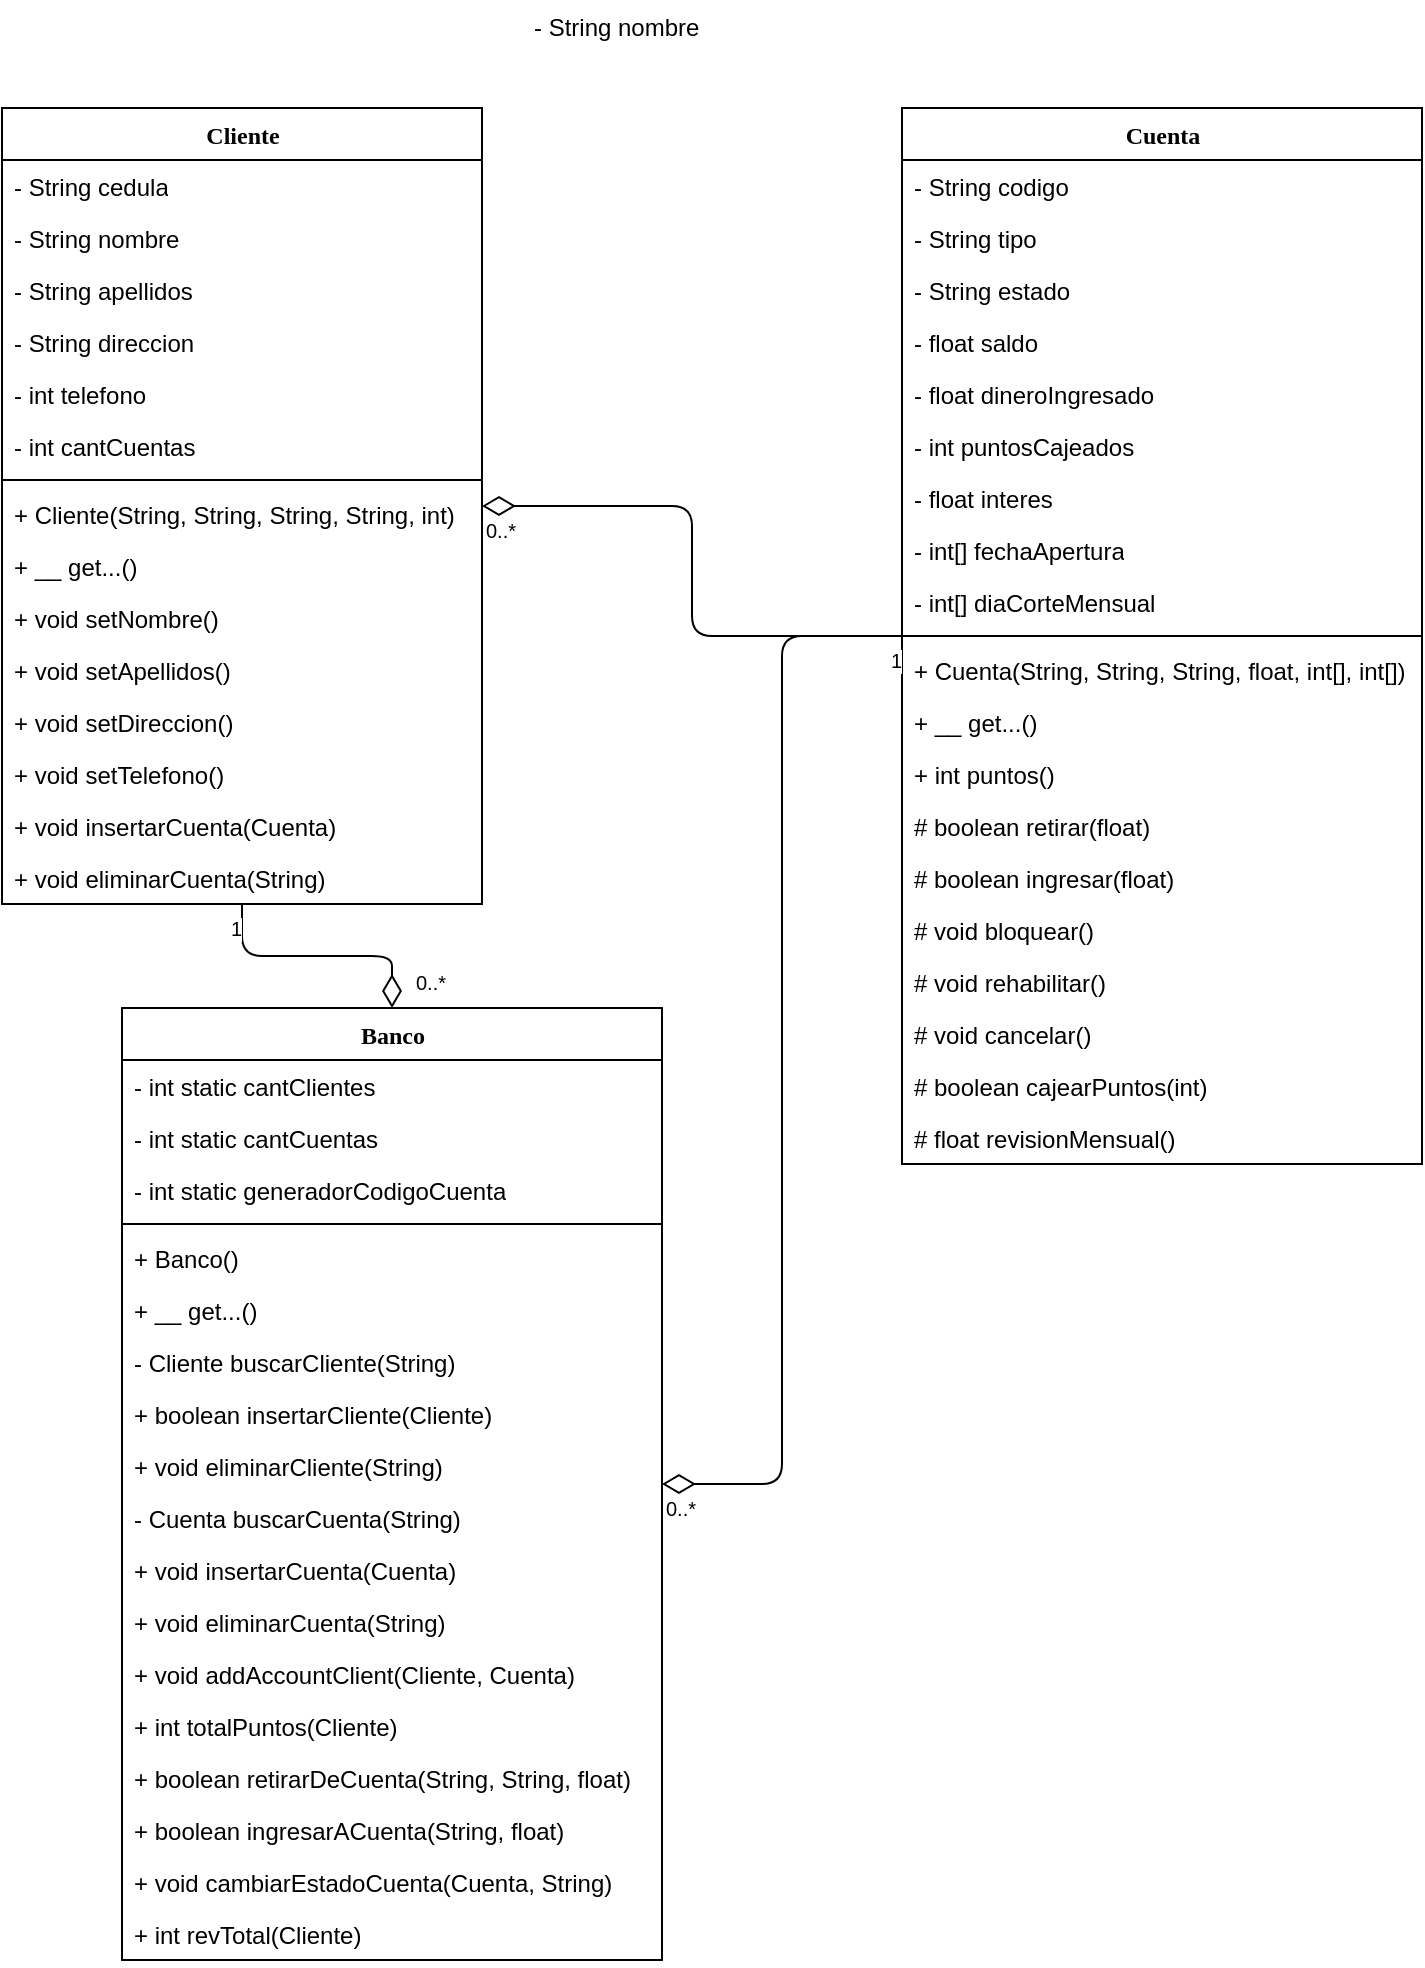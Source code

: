 <mxfile version="11.2.4" type="device" pages="1"><diagram name="Page-1" id="9f46799a-70d6-7492-0946-bef42562c5a5"><mxGraphModel dx="1355" dy="827" grid="1" gridSize="10" guides="1" tooltips="1" connect="1" arrows="1" fold="1" page="1" pageScale="1" pageWidth="1100" pageHeight="850" background="#ffffff" math="0" shadow="0"><root><mxCell id="0"/><mxCell id="1" parent="0"/><mxCell id="78961159f06e98e8-17" value="Cliente&lt;br&gt;" style="swimlane;html=1;fontStyle=1;align=center;verticalAlign=top;childLayout=stackLayout;horizontal=1;startSize=26;horizontalStack=0;resizeParent=1;resizeLast=0;collapsible=1;marginBottom=0;swimlaneFillColor=#ffffff;rounded=0;shadow=0;comic=0;labelBackgroundColor=none;strokeColor=#000000;strokeWidth=1;fillColor=none;fontFamily=Verdana;fontSize=12;fontColor=#000000;" parent="1" vertex="1"><mxGeometry x="160" y="84" width="240" height="398" as="geometry"><mxRectangle x="480" y="70.5" width="70" height="26" as="alternateBounds"/></mxGeometry></mxCell><mxCell id="78961159f06e98e8-21" value="- String cedula" style="text;html=1;strokeColor=none;fillColor=none;align=left;verticalAlign=top;spacingLeft=4;spacingRight=4;whiteSpace=wrap;overflow=hidden;rotatable=0;points=[[0,0.5],[1,0.5]];portConstraint=eastwest;" parent="78961159f06e98e8-17" vertex="1"><mxGeometry y="26" width="240" height="26" as="geometry"/></mxCell><mxCell id="WXeB4Uw4IoLeHOZF_pMm-1" value="- String nombre" style="text;html=1;strokeColor=none;fillColor=none;align=left;verticalAlign=top;spacingLeft=4;spacingRight=4;whiteSpace=wrap;overflow=hidden;rotatable=0;points=[[0,0.5],[1,0.5]];portConstraint=eastwest;" vertex="1" parent="78961159f06e98e8-17"><mxGeometry y="52" width="240" height="26" as="geometry"/></mxCell><mxCell id="78961159f06e98e8-24" value="- String apellidos" style="text;html=1;strokeColor=none;fillColor=none;align=left;verticalAlign=top;spacingLeft=4;spacingRight=4;whiteSpace=wrap;overflow=hidden;rotatable=0;points=[[0,0.5],[1,0.5]];portConstraint=eastwest;" parent="78961159f06e98e8-17" vertex="1"><mxGeometry y="78" width="240" height="26" as="geometry"/></mxCell><mxCell id="WXeB4Uw4IoLeHOZF_pMm-3" value="- String direccion" style="text;html=1;strokeColor=none;fillColor=none;align=left;verticalAlign=top;spacingLeft=4;spacingRight=4;whiteSpace=wrap;overflow=hidden;rotatable=0;points=[[0,0.5],[1,0.5]];portConstraint=eastwest;" vertex="1" parent="78961159f06e98e8-17"><mxGeometry y="104" width="240" height="26" as="geometry"/></mxCell><mxCell id="WXeB4Uw4IoLeHOZF_pMm-4" value="- int telefono" style="text;html=1;strokeColor=none;fillColor=none;align=left;verticalAlign=top;spacingLeft=4;spacingRight=4;whiteSpace=wrap;overflow=hidden;rotatable=0;points=[[0,0.5],[1,0.5]];portConstraint=eastwest;" vertex="1" parent="78961159f06e98e8-17"><mxGeometry y="130" width="240" height="26" as="geometry"/></mxCell><mxCell id="WXeB4Uw4IoLeHOZF_pMm-57" value="- int cantCuentas" style="text;html=1;strokeColor=none;fillColor=none;align=left;verticalAlign=top;spacingLeft=4;spacingRight=4;whiteSpace=wrap;overflow=hidden;rotatable=0;points=[[0,0.5],[1,0.5]];portConstraint=eastwest;" vertex="1" parent="78961159f06e98e8-17"><mxGeometry y="156" width="240" height="26" as="geometry"/></mxCell><mxCell id="78961159f06e98e8-19" value="" style="line;html=1;strokeWidth=1;fillColor=none;align=left;verticalAlign=middle;spacingTop=-1;spacingLeft=3;spacingRight=3;rotatable=0;labelPosition=right;points=[];portConstraint=eastwest;" parent="78961159f06e98e8-17" vertex="1"><mxGeometry y="182" width="240" height="8" as="geometry"/></mxCell><mxCell id="WXeB4Uw4IoLeHOZF_pMm-47" value="+ Cliente(String, String, String, String, int)" style="text;html=1;strokeColor=none;fillColor=none;align=left;verticalAlign=top;spacingLeft=4;spacingRight=4;whiteSpace=wrap;overflow=hidden;rotatable=0;points=[[0,0.5],[1,0.5]];portConstraint=eastwest;" vertex="1" parent="78961159f06e98e8-17"><mxGeometry y="190" width="240" height="26" as="geometry"/></mxCell><mxCell id="78961159f06e98e8-27" value="+ __ get...()" style="text;html=1;strokeColor=none;fillColor=none;align=left;verticalAlign=top;spacingLeft=4;spacingRight=4;whiteSpace=wrap;overflow=hidden;rotatable=0;points=[[0,0.5],[1,0.5]];portConstraint=eastwest;" parent="78961159f06e98e8-17" vertex="1"><mxGeometry y="216" width="240" height="26" as="geometry"/></mxCell><mxCell id="WXeB4Uw4IoLeHOZF_pMm-74" value="+ void setNombre()" style="text;html=1;strokeColor=none;fillColor=none;align=left;verticalAlign=top;spacingLeft=4;spacingRight=4;whiteSpace=wrap;overflow=hidden;rotatable=0;points=[[0,0.5],[1,0.5]];portConstraint=eastwest;" vertex="1" parent="78961159f06e98e8-17"><mxGeometry y="242" width="240" height="26" as="geometry"/></mxCell><mxCell id="WXeB4Uw4IoLeHOZF_pMm-75" value="+ void setApellidos()" style="text;html=1;strokeColor=none;fillColor=none;align=left;verticalAlign=top;spacingLeft=4;spacingRight=4;whiteSpace=wrap;overflow=hidden;rotatable=0;points=[[0,0.5],[1,0.5]];portConstraint=eastwest;" vertex="1" parent="78961159f06e98e8-17"><mxGeometry y="268" width="240" height="26" as="geometry"/></mxCell><mxCell id="WXeB4Uw4IoLeHOZF_pMm-71" value="+ void setDireccion()" style="text;html=1;strokeColor=none;fillColor=none;align=left;verticalAlign=top;spacingLeft=4;spacingRight=4;whiteSpace=wrap;overflow=hidden;rotatable=0;points=[[0,0.5],[1,0.5]];portConstraint=eastwest;" vertex="1" parent="78961159f06e98e8-17"><mxGeometry y="294" width="240" height="26" as="geometry"/></mxCell><mxCell id="WXeB4Uw4IoLeHOZF_pMm-72" value="+ void setTelefono()" style="text;html=1;strokeColor=none;fillColor=none;align=left;verticalAlign=top;spacingLeft=4;spacingRight=4;whiteSpace=wrap;overflow=hidden;rotatable=0;points=[[0,0.5],[1,0.5]];portConstraint=eastwest;" vertex="1" parent="78961159f06e98e8-17"><mxGeometry y="320" width="240" height="26" as="geometry"/></mxCell><mxCell id="WXeB4Uw4IoLeHOZF_pMm-79" value="+ void insertarCuenta(Cuenta)" style="text;html=1;strokeColor=none;fillColor=none;align=left;verticalAlign=top;spacingLeft=4;spacingRight=4;whiteSpace=wrap;overflow=hidden;rotatable=0;points=[[0,0.5],[1,0.5]];portConstraint=eastwest;" vertex="1" parent="78961159f06e98e8-17"><mxGeometry y="346" width="240" height="26" as="geometry"/></mxCell><mxCell id="WXeB4Uw4IoLeHOZF_pMm-81" value="+ void eliminarCuenta(String)" style="text;html=1;strokeColor=none;fillColor=none;align=left;verticalAlign=top;spacingLeft=4;spacingRight=4;whiteSpace=wrap;overflow=hidden;rotatable=0;points=[[0,0.5],[1,0.5]];portConstraint=eastwest;" vertex="1" parent="78961159f06e98e8-17"><mxGeometry y="372" width="240" height="26" as="geometry"/></mxCell><mxCell id="WXeB4Uw4IoLeHOZF_pMm-2" value="- String nombre" style="text;html=1;strokeColor=none;fillColor=none;align=left;verticalAlign=top;spacingLeft=4;spacingRight=4;whiteSpace=wrap;overflow=hidden;rotatable=0;points=[[0,0.5],[1,0.5]];portConstraint=eastwest;" vertex="1" parent="1"><mxGeometry x="420" y="30" width="160" height="26" as="geometry"/></mxCell><mxCell id="WXeB4Uw4IoLeHOZF_pMm-5" value="Cuenta" style="swimlane;html=1;fontStyle=1;align=center;verticalAlign=top;childLayout=stackLayout;horizontal=1;startSize=26;horizontalStack=0;resizeParent=1;resizeLast=0;collapsible=1;marginBottom=0;swimlaneFillColor=#ffffff;rounded=0;shadow=0;comic=0;labelBackgroundColor=none;strokeColor=#000000;strokeWidth=1;fillColor=none;fontFamily=Verdana;fontSize=12;fontColor=#000000;" vertex="1" parent="1"><mxGeometry x="610" y="84" width="260" height="528" as="geometry"><mxRectangle x="480" y="70.5" width="70" height="26" as="alternateBounds"/></mxGeometry></mxCell><mxCell id="WXeB4Uw4IoLeHOZF_pMm-7" value="- String codigo" style="text;html=1;strokeColor=none;fillColor=none;align=left;verticalAlign=top;spacingLeft=4;spacingRight=4;whiteSpace=wrap;overflow=hidden;rotatable=0;points=[[0,0.5],[1,0.5]];portConstraint=eastwest;" vertex="1" parent="WXeB4Uw4IoLeHOZF_pMm-5"><mxGeometry y="26" width="260" height="26" as="geometry"/></mxCell><mxCell id="WXeB4Uw4IoLeHOZF_pMm-6" value="- String tipo" style="text;html=1;strokeColor=none;fillColor=none;align=left;verticalAlign=top;spacingLeft=4;spacingRight=4;whiteSpace=wrap;overflow=hidden;rotatable=0;points=[[0,0.5],[1,0.5]];portConstraint=eastwest;" vertex="1" parent="WXeB4Uw4IoLeHOZF_pMm-5"><mxGeometry y="52" width="260" height="26" as="geometry"/></mxCell><mxCell id="WXeB4Uw4IoLeHOZF_pMm-13" value="- String estado" style="text;html=1;strokeColor=none;fillColor=none;align=left;verticalAlign=top;spacingLeft=4;spacingRight=4;whiteSpace=wrap;overflow=hidden;rotatable=0;points=[[0,0.5],[1,0.5]];portConstraint=eastwest;" vertex="1" parent="WXeB4Uw4IoLeHOZF_pMm-5"><mxGeometry y="78" width="260" height="26" as="geometry"/></mxCell><mxCell id="WXeB4Uw4IoLeHOZF_pMm-8" value="- float saldo" style="text;html=1;strokeColor=none;fillColor=none;align=left;verticalAlign=top;spacingLeft=4;spacingRight=4;whiteSpace=wrap;overflow=hidden;rotatable=0;points=[[0,0.5],[1,0.5]];portConstraint=eastwest;" vertex="1" parent="WXeB4Uw4IoLeHOZF_pMm-5"><mxGeometry y="104" width="260" height="26" as="geometry"/></mxCell><mxCell id="WXeB4Uw4IoLeHOZF_pMm-22" value="- float dineroIngresado" style="text;html=1;strokeColor=none;fillColor=none;align=left;verticalAlign=top;spacingLeft=4;spacingRight=4;whiteSpace=wrap;overflow=hidden;rotatable=0;points=[[0,0.5],[1,0.5]];portConstraint=eastwest;" vertex="1" parent="WXeB4Uw4IoLeHOZF_pMm-5"><mxGeometry y="130" width="260" height="26" as="geometry"/></mxCell><mxCell id="WXeB4Uw4IoLeHOZF_pMm-80" value="- int puntosCajeados" style="text;html=1;strokeColor=none;fillColor=none;align=left;verticalAlign=top;spacingLeft=4;spacingRight=4;whiteSpace=wrap;overflow=hidden;rotatable=0;points=[[0,0.5],[1,0.5]];portConstraint=eastwest;" vertex="1" parent="WXeB4Uw4IoLeHOZF_pMm-5"><mxGeometry y="156" width="260" height="26" as="geometry"/></mxCell><mxCell id="WXeB4Uw4IoLeHOZF_pMm-21" value="- float interes" style="text;html=1;strokeColor=none;fillColor=none;align=left;verticalAlign=top;spacingLeft=4;spacingRight=4;whiteSpace=wrap;overflow=hidden;rotatable=0;points=[[0,0.5],[1,0.5]];portConstraint=eastwest;" vertex="1" parent="WXeB4Uw4IoLeHOZF_pMm-5"><mxGeometry y="182" width="260" height="26" as="geometry"/></mxCell><mxCell id="WXeB4Uw4IoLeHOZF_pMm-14" value="- int[] fechaApertura" style="text;html=1;strokeColor=none;fillColor=none;align=left;verticalAlign=top;spacingLeft=4;spacingRight=4;whiteSpace=wrap;overflow=hidden;rotatable=0;points=[[0,0.5],[1,0.5]];portConstraint=eastwest;" vertex="1" parent="WXeB4Uw4IoLeHOZF_pMm-5"><mxGeometry y="208" width="260" height="26" as="geometry"/></mxCell><mxCell id="WXeB4Uw4IoLeHOZF_pMm-15" value="- int[] diaCorteMensual" style="text;html=1;strokeColor=none;fillColor=none;align=left;verticalAlign=top;spacingLeft=4;spacingRight=4;whiteSpace=wrap;overflow=hidden;rotatable=0;points=[[0,0.5],[1,0.5]];portConstraint=eastwest;" vertex="1" parent="WXeB4Uw4IoLeHOZF_pMm-5"><mxGeometry y="234" width="260" height="26" as="geometry"/></mxCell><mxCell id="WXeB4Uw4IoLeHOZF_pMm-11" value="" style="line;html=1;strokeWidth=1;fillColor=none;align=left;verticalAlign=middle;spacingTop=-1;spacingLeft=3;spacingRight=3;rotatable=0;labelPosition=right;points=[];portConstraint=eastwest;" vertex="1" parent="WXeB4Uw4IoLeHOZF_pMm-5"><mxGeometry y="260" width="260" height="8" as="geometry"/></mxCell><mxCell id="WXeB4Uw4IoLeHOZF_pMm-58" value="+ Cuenta(String, String, String, float, int[], int[])" style="text;html=1;strokeColor=none;fillColor=none;align=left;verticalAlign=top;spacingLeft=4;spacingRight=4;whiteSpace=wrap;overflow=hidden;rotatable=0;points=[[0,0.5],[1,0.5]];portConstraint=eastwest;" vertex="1" parent="WXeB4Uw4IoLeHOZF_pMm-5"><mxGeometry y="268" width="260" height="26" as="geometry"/></mxCell><mxCell id="WXeB4Uw4IoLeHOZF_pMm-34" value="+ __ get...()" style="text;html=1;strokeColor=none;fillColor=none;align=left;verticalAlign=top;spacingLeft=4;spacingRight=4;whiteSpace=wrap;overflow=hidden;rotatable=0;points=[[0,0.5],[1,0.5]];portConstraint=eastwest;" vertex="1" parent="WXeB4Uw4IoLeHOZF_pMm-5"><mxGeometry y="294" width="260" height="26" as="geometry"/></mxCell><mxCell id="WXeB4Uw4IoLeHOZF_pMm-52" value="+ int puntos()" style="text;html=1;strokeColor=none;fillColor=none;align=left;verticalAlign=top;spacingLeft=4;spacingRight=4;whiteSpace=wrap;overflow=hidden;rotatable=0;points=[[0,0.5],[1,0.5]];portConstraint=eastwest;" vertex="1" parent="WXeB4Uw4IoLeHOZF_pMm-5"><mxGeometry y="320" width="260" height="26" as="geometry"/></mxCell><mxCell id="WXeB4Uw4IoLeHOZF_pMm-63" value="# boolean retirar(float)" style="text;html=1;strokeColor=none;fillColor=none;align=left;verticalAlign=top;spacingLeft=4;spacingRight=4;whiteSpace=wrap;overflow=hidden;rotatable=0;points=[[0,0.5],[1,0.5]];portConstraint=eastwest;" vertex="1" parent="WXeB4Uw4IoLeHOZF_pMm-5"><mxGeometry y="346" width="260" height="26" as="geometry"/></mxCell><mxCell id="WXeB4Uw4IoLeHOZF_pMm-64" value="# boolean ingresar(float)" style="text;html=1;strokeColor=none;fillColor=none;align=left;verticalAlign=top;spacingLeft=4;spacingRight=4;whiteSpace=wrap;overflow=hidden;rotatable=0;points=[[0,0.5],[1,0.5]];portConstraint=eastwest;" vertex="1" parent="WXeB4Uw4IoLeHOZF_pMm-5"><mxGeometry y="372" width="260" height="26" as="geometry"/></mxCell><mxCell id="WXeB4Uw4IoLeHOZF_pMm-70" value="# void bloquear()" style="text;html=1;strokeColor=none;fillColor=none;align=left;verticalAlign=top;spacingLeft=4;spacingRight=4;whiteSpace=wrap;overflow=hidden;rotatable=0;points=[[0,0.5],[1,0.5]];portConstraint=eastwest;" vertex="1" parent="WXeB4Uw4IoLeHOZF_pMm-5"><mxGeometry y="398" width="260" height="26" as="geometry"/></mxCell><mxCell id="WXeB4Uw4IoLeHOZF_pMm-69" value="# void rehabilitar()" style="text;html=1;strokeColor=none;fillColor=none;align=left;verticalAlign=top;spacingLeft=4;spacingRight=4;whiteSpace=wrap;overflow=hidden;rotatable=0;points=[[0,0.5],[1,0.5]];portConstraint=eastwest;" vertex="1" parent="WXeB4Uw4IoLeHOZF_pMm-5"><mxGeometry y="424" width="260" height="26" as="geometry"/></mxCell><mxCell id="WXeB4Uw4IoLeHOZF_pMm-68" value="# void cancelar()" style="text;html=1;strokeColor=none;fillColor=none;align=left;verticalAlign=top;spacingLeft=4;spacingRight=4;whiteSpace=wrap;overflow=hidden;rotatable=0;points=[[0,0.5],[1,0.5]];portConstraint=eastwest;" vertex="1" parent="WXeB4Uw4IoLeHOZF_pMm-5"><mxGeometry y="450" width="260" height="26" as="geometry"/></mxCell><mxCell id="WXeB4Uw4IoLeHOZF_pMm-73" value="# boolean cajearPuntos(int)" style="text;html=1;strokeColor=none;fillColor=none;align=left;verticalAlign=top;spacingLeft=4;spacingRight=4;whiteSpace=wrap;overflow=hidden;rotatable=0;points=[[0,0.5],[1,0.5]];portConstraint=eastwest;" vertex="1" parent="WXeB4Uw4IoLeHOZF_pMm-5"><mxGeometry y="476" width="260" height="26" as="geometry"/></mxCell><mxCell id="WXeB4Uw4IoLeHOZF_pMm-84" value="# float revisionMensual()" style="text;html=1;strokeColor=none;fillColor=none;align=left;verticalAlign=top;spacingLeft=4;spacingRight=4;whiteSpace=wrap;overflow=hidden;rotatable=0;points=[[0,0.5],[1,0.5]];portConstraint=eastwest;" vertex="1" parent="WXeB4Uw4IoLeHOZF_pMm-5"><mxGeometry y="502" width="260" height="26" as="geometry"/></mxCell><mxCell id="WXeB4Uw4IoLeHOZF_pMm-24" value="Banco" style="swimlane;html=1;fontStyle=1;align=center;verticalAlign=top;childLayout=stackLayout;horizontal=1;startSize=26;horizontalStack=0;resizeParent=1;resizeLast=0;collapsible=1;marginBottom=0;swimlaneFillColor=#ffffff;rounded=0;shadow=0;comic=0;labelBackgroundColor=none;strokeColor=#000000;strokeWidth=1;fillColor=none;fontFamily=Verdana;fontSize=12;fontColor=#000000;" vertex="1" parent="1"><mxGeometry x="220" y="534" width="270" height="476" as="geometry"><mxRectangle x="480" y="70.5" width="70" height="26" as="alternateBounds"/></mxGeometry></mxCell><mxCell id="WXeB4Uw4IoLeHOZF_pMm-35" value="- int static cantClientes&lt;span style=&quot;font-family: &amp;#34;helvetica&amp;#34; , &amp;#34;arial&amp;#34; , sans-serif ; font-size: 0px ; white-space: nowrap&quot;&gt;%3CmxGraphModel%3E%3Croot%3E%3CmxCell%20id%3D%220%22%2F%3E%3CmxCell%20id%3D%221%22%20parent%3D%220%22%2F%3E%3CmxCell%20id%3D%222%22%20value%3D%22%2B%20void%20get...()%22%20style%3D%22text%3Bhtml%3D1%3BstrokeColor%3Dnone%3BfillColor%3Dnone%3Balign%3Dleft%3BverticalAlign%3Dtop%3BspacingLeft%3D4%3BspacingRight%3D4%3BwhiteSpace%3Dwrap%3Boverflow%3Dhidden%3Brotatable%3D0%3Bpoints%3D%5B%5B0%2C0.5%5D%2C%5B1%2C0.5%5D%5D%3BportConstraint%3Deastwest%3B%22%20vertex%3D%221%22%20parent%3D%221%22%3E%3CmxGeometry%20x%3D%22170%22%20y%3D%22248%22%20width%3D%22230%22%20height%3D%2226%22%20as%3D%22geometry%22%2F%3E%3C%2FmxCell%3E%3C%2Froot%3E%3C%2FmxGraphModel%3E&lt;/span&gt;" style="text;html=1;strokeColor=none;fillColor=none;align=left;verticalAlign=top;spacingLeft=4;spacingRight=4;whiteSpace=wrap;overflow=hidden;rotatable=0;points=[[0,0.5],[1,0.5]];portConstraint=eastwest;" vertex="1" parent="WXeB4Uw4IoLeHOZF_pMm-24"><mxGeometry y="26" width="270" height="26" as="geometry"/></mxCell><mxCell id="WXeB4Uw4IoLeHOZF_pMm-50" value="- int static cantCuentas&lt;span style=&quot;font-family: &amp;#34;helvetica&amp;#34; , &amp;#34;arial&amp;#34; , sans-serif ; font-size: 0px ; white-space: nowrap&quot;&gt;CmxGraphModel%3E%3Croot%3E%3CmxCell%20id%3D%220%22%2F%3E%3CmxCell%20id%3D%221%22%20parent%3D%220%22%2F%3E%3CmxCell%20id%3D%222%22%20value%3D%22%2B%20void%20get...()%22%20style%3D%22text%3Bhtml%3D1%3BstrokeColor%3Dnone%3BfillColor%3Dnone%3Balign%3Dleft%3BverticalAlign%3Dtop%3BspacingLeft%3D4%3BspacingRight%3D4%3BwhiteSpace%3Dwrap%3Boverflow%3Dhidden%3Brotatable%3D0%3Bpoints%3D%5B%5B0%2C0.5%5D%2C%5B1%2C0.5%5D%5D%3BportConstraint%3Deastwest%3B%22%20vertex%3D%221%22%20parent%3D%221%22%3E%3CmxGeometry%20x%3D%22170%22%20y%3D%22248%22%20width%3D%22230%22%20height%3D%2226%22%20as%3D%22geometry%22%2F%3E%3C%2FmxCell%3E%3C%2Froot%3E%3C%2FmxGraphModel&lt;/span&gt;" style="text;html=1;strokeColor=none;fillColor=none;align=left;verticalAlign=top;spacingLeft=4;spacingRight=4;whiteSpace=wrap;overflow=hidden;rotatable=0;points=[[0,0.5],[1,0.5]];portConstraint=eastwest;" vertex="1" parent="WXeB4Uw4IoLeHOZF_pMm-24"><mxGeometry y="52" width="270" height="26" as="geometry"/></mxCell><mxCell id="WXeB4Uw4IoLeHOZF_pMm-59" value="- int static generadorCodigoCuenta&lt;span style=&quot;font-family: &amp;#34;helvetica&amp;#34; , &amp;#34;arial&amp;#34; , sans-serif ; font-size: 0px ; white-space: nowrap&quot;&gt;%3E%3Croot%3E%3CmxCell%20id%3D%220%22%2F%3E%3CmxCell%20id%3D%221%22%20parent%3D%220%22%2F%3E%3CmxCell%20id%3D%222%22%20value%3D%22%2B%20void%20get...()%22%20style%3D%22text%3Bhtml%3D1%3BstrokeColor%3Dnone%3BfillColor%3Dnone%3Balign%3Dleft%3BverticalAlign%3Dtop%3BspacingLeft%3D4%3BspacingRight%3D4%3BwhiteSpace%3Dwrap%3Boverflow%3Dhidden%3Brotatable%3D0%3Bpoints%3D%5B%5B0%2C0.5%5D%2C%5B1%2C0.5%5D%5D%3BportConstraint%3Deastwest%3B%22%20vertex%3D%221%22%20parent%3D%221%22%3E%3CmxGeometry%20x%3D%22170%22%20y%3D%22248%22%20width%3D%22230%22%20height%3D%2226%22%20as%3D%22geometry%22%2F%3E%3C%2FmxCell%3E%3C%2Froot%3E%3C%2FmxGraphMode&lt;/span&gt;" style="text;html=1;strokeColor=none;fillColor=none;align=left;verticalAlign=top;spacingLeft=4;spacingRight=4;whiteSpace=wrap;overflow=hidden;rotatable=0;points=[[0,0.5],[1,0.5]];portConstraint=eastwest;" vertex="1" parent="WXeB4Uw4IoLeHOZF_pMm-24"><mxGeometry y="78" width="270" height="26" as="geometry"/></mxCell><mxCell id="WXeB4Uw4IoLeHOZF_pMm-30" value="" style="line;html=1;strokeWidth=1;fillColor=none;align=left;verticalAlign=middle;spacingTop=-1;spacingLeft=3;spacingRight=3;rotatable=0;labelPosition=right;points=[];portConstraint=eastwest;" vertex="1" parent="WXeB4Uw4IoLeHOZF_pMm-24"><mxGeometry y="104" width="270" height="8" as="geometry"/></mxCell><mxCell id="WXeB4Uw4IoLeHOZF_pMm-76" value="+ Banco()" style="text;html=1;strokeColor=none;fillColor=none;align=left;verticalAlign=top;spacingLeft=4;spacingRight=4;whiteSpace=wrap;overflow=hidden;rotatable=0;points=[[0,0.5],[1,0.5]];portConstraint=eastwest;" vertex="1" parent="WXeB4Uw4IoLeHOZF_pMm-24"><mxGeometry y="112" width="270" height="26" as="geometry"/></mxCell><mxCell id="WXeB4Uw4IoLeHOZF_pMm-85" value="+ __ get...()" style="text;html=1;strokeColor=none;fillColor=none;align=left;verticalAlign=top;spacingLeft=4;spacingRight=4;whiteSpace=wrap;overflow=hidden;rotatable=0;points=[[0,0.5],[1,0.5]];portConstraint=eastwest;" vertex="1" parent="WXeB4Uw4IoLeHOZF_pMm-24"><mxGeometry y="138" width="270" height="26" as="geometry"/></mxCell><mxCell id="WXeB4Uw4IoLeHOZF_pMm-61" value="- Cliente buscarCliente(String)" style="text;html=1;strokeColor=none;fillColor=none;align=left;verticalAlign=top;spacingLeft=4;spacingRight=4;whiteSpace=wrap;overflow=hidden;rotatable=0;points=[[0,0.5],[1,0.5]];portConstraint=eastwest;" vertex="1" parent="WXeB4Uw4IoLeHOZF_pMm-24"><mxGeometry y="164" width="270" height="26" as="geometry"/></mxCell><mxCell id="WXeB4Uw4IoLeHOZF_pMm-31" value="+ boolean insertarCliente(Cliente)" style="text;html=1;strokeColor=none;fillColor=none;align=left;verticalAlign=top;spacingLeft=4;spacingRight=4;whiteSpace=wrap;overflow=hidden;rotatable=0;points=[[0,0.5],[1,0.5]];portConstraint=eastwest;" vertex="1" parent="WXeB4Uw4IoLeHOZF_pMm-24"><mxGeometry y="190" width="270" height="26" as="geometry"/></mxCell><mxCell id="WXeB4Uw4IoLeHOZF_pMm-55" value="+ void eliminarCliente(String)" style="text;html=1;strokeColor=none;fillColor=none;align=left;verticalAlign=top;spacingLeft=4;spacingRight=4;whiteSpace=wrap;overflow=hidden;rotatable=0;points=[[0,0.5],[1,0.5]];portConstraint=eastwest;" vertex="1" parent="WXeB4Uw4IoLeHOZF_pMm-24"><mxGeometry y="216" width="270" height="26" as="geometry"/></mxCell><mxCell id="WXeB4Uw4IoLeHOZF_pMm-83" value="- Cuenta buscarCuenta(String)" style="text;html=1;strokeColor=none;fillColor=none;align=left;verticalAlign=top;spacingLeft=4;spacingRight=4;whiteSpace=wrap;overflow=hidden;rotatable=0;points=[[0,0.5],[1,0.5]];portConstraint=eastwest;" vertex="1" parent="WXeB4Uw4IoLeHOZF_pMm-24"><mxGeometry y="242" width="270" height="26" as="geometry"/></mxCell><mxCell id="WXeB4Uw4IoLeHOZF_pMm-54" value="+ void insertarCuenta(Cuenta)" style="text;html=1;strokeColor=none;fillColor=none;align=left;verticalAlign=top;spacingLeft=4;spacingRight=4;whiteSpace=wrap;overflow=hidden;rotatable=0;points=[[0,0.5],[1,0.5]];portConstraint=eastwest;" vertex="1" parent="WXeB4Uw4IoLeHOZF_pMm-24"><mxGeometry y="268" width="270" height="26" as="geometry"/></mxCell><mxCell id="WXeB4Uw4IoLeHOZF_pMm-56" value="+ void eliminarCuenta(String)" style="text;html=1;strokeColor=none;fillColor=none;align=left;verticalAlign=top;spacingLeft=4;spacingRight=4;whiteSpace=wrap;overflow=hidden;rotatable=0;points=[[0,0.5],[1,0.5]];portConstraint=eastwest;" vertex="1" parent="WXeB4Uw4IoLeHOZF_pMm-24"><mxGeometry y="294" width="270" height="26" as="geometry"/></mxCell><mxCell id="WXeB4Uw4IoLeHOZF_pMm-48" value="+ void addAccountClient(Cliente, Cuenta)" style="text;html=1;strokeColor=none;fillColor=none;align=left;verticalAlign=top;spacingLeft=4;spacingRight=4;whiteSpace=wrap;overflow=hidden;rotatable=0;points=[[0,0.5],[1,0.5]];portConstraint=eastwest;" vertex="1" parent="WXeB4Uw4IoLeHOZF_pMm-24"><mxGeometry y="320" width="270" height="26" as="geometry"/></mxCell><mxCell id="WXeB4Uw4IoLeHOZF_pMm-60" value="+ int totalPuntos(Cliente)" style="text;html=1;strokeColor=none;fillColor=none;align=left;verticalAlign=top;spacingLeft=4;spacingRight=4;whiteSpace=wrap;overflow=hidden;rotatable=0;points=[[0,0.5],[1,0.5]];portConstraint=eastwest;" vertex="1" parent="WXeB4Uw4IoLeHOZF_pMm-24"><mxGeometry y="346" width="270" height="26" as="geometry"/></mxCell><mxCell id="WXeB4Uw4IoLeHOZF_pMm-65" value="+ boolean retirarDeCuenta(String, String, float)" style="text;html=1;strokeColor=none;fillColor=none;align=left;verticalAlign=top;spacingLeft=4;spacingRight=4;whiteSpace=wrap;overflow=hidden;rotatable=0;points=[[0,0.5],[1,0.5]];portConstraint=eastwest;" vertex="1" parent="WXeB4Uw4IoLeHOZF_pMm-24"><mxGeometry y="372" width="270" height="26" as="geometry"/></mxCell><mxCell id="WXeB4Uw4IoLeHOZF_pMm-67" value="+ boolean ingresarACuenta(String, float)" style="text;html=1;strokeColor=none;fillColor=none;align=left;verticalAlign=top;spacingLeft=4;spacingRight=4;whiteSpace=wrap;overflow=hidden;rotatable=0;points=[[0,0.5],[1,0.5]];portConstraint=eastwest;" vertex="1" parent="WXeB4Uw4IoLeHOZF_pMm-24"><mxGeometry y="398" width="270" height="26" as="geometry"/></mxCell><mxCell id="WXeB4Uw4IoLeHOZF_pMm-78" value="+ void cambiarEstadoCuenta(Cuenta, String)" style="text;html=1;strokeColor=none;fillColor=none;align=left;verticalAlign=top;spacingLeft=4;spacingRight=4;whiteSpace=wrap;overflow=hidden;rotatable=0;points=[[0,0.5],[1,0.5]];portConstraint=eastwest;" vertex="1" parent="WXeB4Uw4IoLeHOZF_pMm-24"><mxGeometry y="424" width="270" height="26" as="geometry"/></mxCell><mxCell id="WXeB4Uw4IoLeHOZF_pMm-77" value="+ int revTotal(Cliente)" style="text;html=1;strokeColor=none;fillColor=none;align=left;verticalAlign=top;spacingLeft=4;spacingRight=4;whiteSpace=wrap;overflow=hidden;rotatable=0;points=[[0,0.5],[1,0.5]];portConstraint=eastwest;" vertex="1" parent="WXeB4Uw4IoLeHOZF_pMm-24"><mxGeometry y="450" width="270" height="26" as="geometry"/></mxCell><mxCell id="WXeB4Uw4IoLeHOZF_pMm-38" value="" style="endArrow=none;html=1;endSize=12;startArrow=diamondThin;startSize=14;startFill=0;edgeStyle=orthogonalEdgeStyle;endFill=0;" edge="1" parent="1" source="78961159f06e98e8-17" target="WXeB4Uw4IoLeHOZF_pMm-5"><mxGeometry relative="1" as="geometry"><mxPoint x="180" y="420" as="sourcePoint"/><mxPoint x="340" y="420" as="targetPoint"/></mxGeometry></mxCell><mxCell id="WXeB4Uw4IoLeHOZF_pMm-39" value="0..*" style="resizable=0;html=1;align=left;verticalAlign=top;labelBackgroundColor=#ffffff;fontSize=10;" connectable="0" vertex="1" parent="WXeB4Uw4IoLeHOZF_pMm-38"><mxGeometry x="-1" relative="1" as="geometry"/></mxCell><mxCell id="WXeB4Uw4IoLeHOZF_pMm-40" value="1" style="resizable=0;html=1;align=right;verticalAlign=top;labelBackgroundColor=#ffffff;fontSize=10;" connectable="0" vertex="1" parent="WXeB4Uw4IoLeHOZF_pMm-38"><mxGeometry x="1" relative="1" as="geometry"/></mxCell><mxCell id="WXeB4Uw4IoLeHOZF_pMm-41" value="" style="endArrow=none;html=1;endSize=12;startArrow=diamondThin;startSize=14;startFill=0;edgeStyle=orthogonalEdgeStyle;endFill=0;" edge="1" parent="1" source="WXeB4Uw4IoLeHOZF_pMm-24" target="WXeB4Uw4IoLeHOZF_pMm-5"><mxGeometry relative="1" as="geometry"><mxPoint x="660" y="421" as="sourcePoint"/><mxPoint x="870" y="460" as="targetPoint"/></mxGeometry></mxCell><mxCell id="WXeB4Uw4IoLeHOZF_pMm-42" value="0..*" style="resizable=0;html=1;align=left;verticalAlign=top;labelBackgroundColor=#ffffff;fontSize=10;" connectable="0" vertex="1" parent="WXeB4Uw4IoLeHOZF_pMm-41"><mxGeometry x="-1" relative="1" as="geometry"/></mxCell><mxCell id="WXeB4Uw4IoLeHOZF_pMm-43" value="1" style="resizable=0;html=1;align=right;verticalAlign=top;labelBackgroundColor=#ffffff;fontSize=10;" connectable="0" vertex="1" parent="WXeB4Uw4IoLeHOZF_pMm-41"><mxGeometry x="1" relative="1" as="geometry"/></mxCell><mxCell id="WXeB4Uw4IoLeHOZF_pMm-44" value="" style="endArrow=none;html=1;endSize=12;startArrow=diamondThin;startSize=14;startFill=0;edgeStyle=orthogonalEdgeStyle;endFill=0;" edge="1" parent="1" source="WXeB4Uw4IoLeHOZF_pMm-24" target="78961159f06e98e8-17"><mxGeometry relative="1" as="geometry"><mxPoint x="30" y="560" as="sourcePoint"/><mxPoint x="240" y="599" as="targetPoint"/></mxGeometry></mxCell><mxCell id="WXeB4Uw4IoLeHOZF_pMm-45" value="0..*" style="resizable=0;html=1;align=left;verticalAlign=top;labelBackgroundColor=#ffffff;fontSize=10;" connectable="0" vertex="1" parent="WXeB4Uw4IoLeHOZF_pMm-44"><mxGeometry x="-1" relative="1" as="geometry"><mxPoint x="10" y="-25.5" as="offset"/></mxGeometry></mxCell><mxCell id="WXeB4Uw4IoLeHOZF_pMm-46" value="1" style="resizable=0;html=1;align=right;verticalAlign=top;labelBackgroundColor=#ffffff;fontSize=10;" connectable="0" vertex="1" parent="WXeB4Uw4IoLeHOZF_pMm-44"><mxGeometry x="1" relative="1" as="geometry"/></mxCell></root></mxGraphModel></diagram></mxfile>